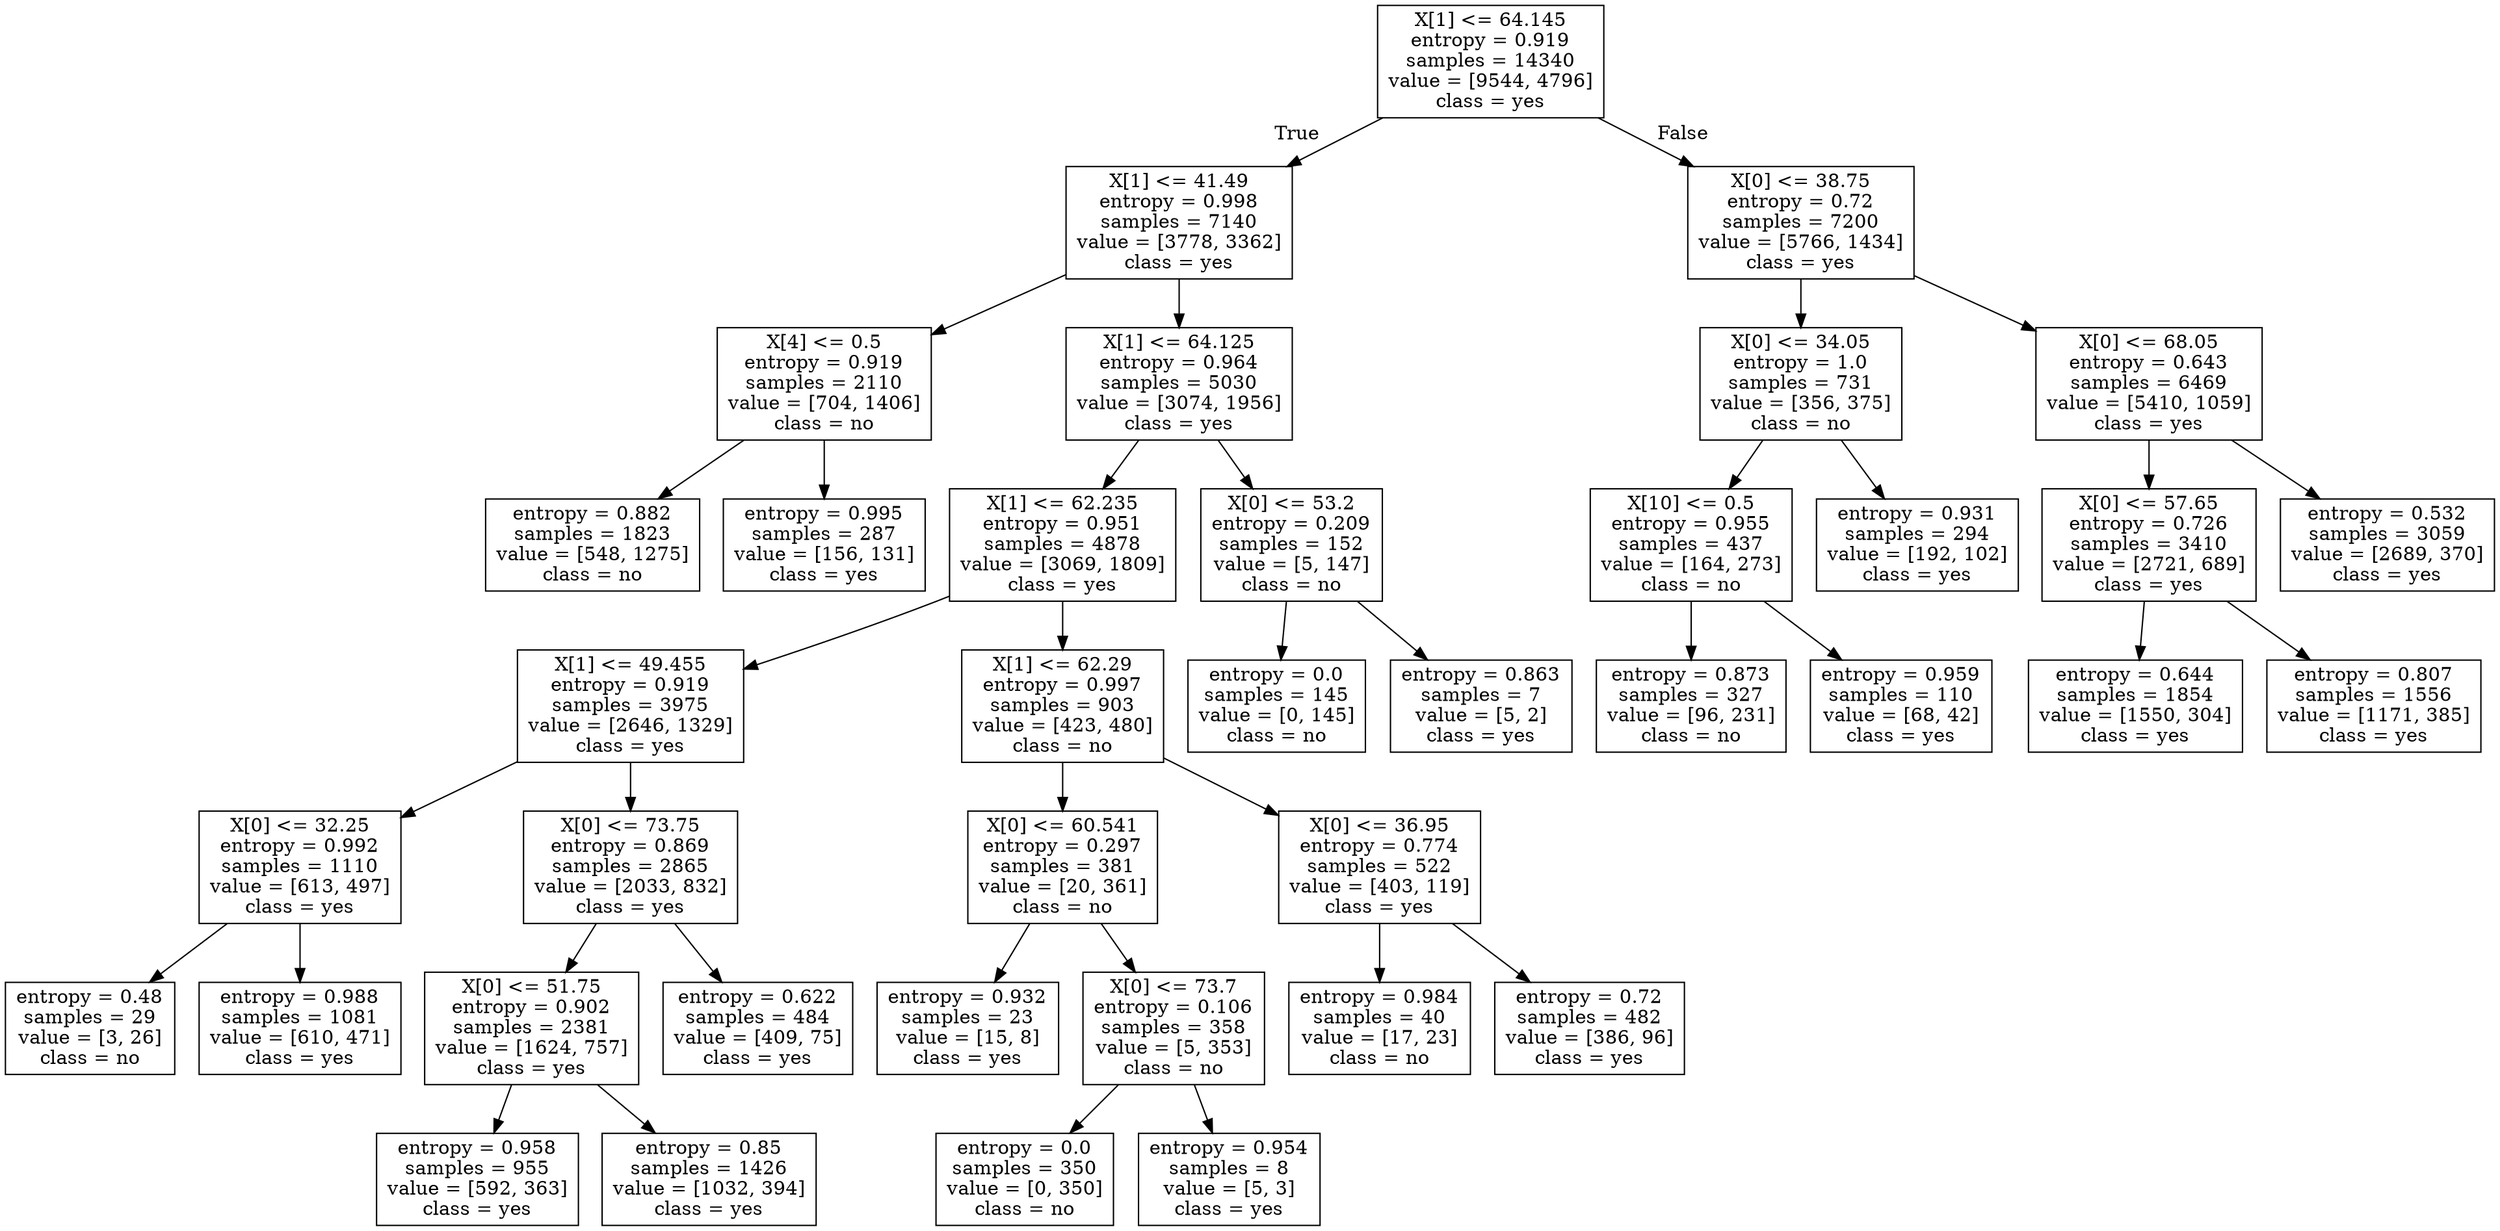 digraph Tree {
node [shape=box] ;
0 [label="X[1] <= 64.145\nentropy = 0.919\nsamples = 14340\nvalue = [9544, 4796]\nclass = yes"] ;
1 [label="X[1] <= 41.49\nentropy = 0.998\nsamples = 7140\nvalue = [3778, 3362]\nclass = yes"] ;
0 -> 1 [labeldistance=2.5, labelangle=45, headlabel="True"] ;
3 [label="X[4] <= 0.5\nentropy = 0.919\nsamples = 2110\nvalue = [704, 1406]\nclass = no"] ;
1 -> 3 ;
19 [label="entropy = 0.882\nsamples = 1823\nvalue = [548, 1275]\nclass = no"] ;
3 -> 19 ;
20 [label="entropy = 0.995\nsamples = 287\nvalue = [156, 131]\nclass = yes"] ;
3 -> 20 ;
4 [label="X[1] <= 64.125\nentropy = 0.964\nsamples = 5030\nvalue = [3074, 1956]\nclass = yes"] ;
1 -> 4 ;
7 [label="X[1] <= 62.235\nentropy = 0.951\nsamples = 4878\nvalue = [3069, 1809]\nclass = yes"] ;
4 -> 7 ;
9 [label="X[1] <= 49.455\nentropy = 0.919\nsamples = 3975\nvalue = [2646, 1329]\nclass = yes"] ;
7 -> 9 ;
13 [label="X[0] <= 32.25\nentropy = 0.992\nsamples = 1110\nvalue = [613, 497]\nclass = yes"] ;
9 -> 13 ;
35 [label="entropy = 0.48\nsamples = 29\nvalue = [3, 26]\nclass = no"] ;
13 -> 35 ;
36 [label="entropy = 0.988\nsamples = 1081\nvalue = [610, 471]\nclass = yes"] ;
13 -> 36 ;
14 [label="X[0] <= 73.75\nentropy = 0.869\nsamples = 2865\nvalue = [2033, 832]\nclass = yes"] ;
9 -> 14 ;
21 [label="X[0] <= 51.75\nentropy = 0.902\nsamples = 2381\nvalue = [1624, 757]\nclass = yes"] ;
14 -> 21 ;
33 [label="entropy = 0.958\nsamples = 955\nvalue = [592, 363]\nclass = yes"] ;
21 -> 33 ;
34 [label="entropy = 0.85\nsamples = 1426\nvalue = [1032, 394]\nclass = yes"] ;
21 -> 34 ;
22 [label="entropy = 0.622\nsamples = 484\nvalue = [409, 75]\nclass = yes"] ;
14 -> 22 ;
10 [label="X[1] <= 62.29\nentropy = 0.997\nsamples = 903\nvalue = [423, 480]\nclass = no"] ;
7 -> 10 ;
11 [label="X[0] <= 60.541\nentropy = 0.297\nsamples = 381\nvalue = [20, 361]\nclass = no"] ;
10 -> 11 ;
17 [label="entropy = 0.932\nsamples = 23\nvalue = [15, 8]\nclass = yes"] ;
11 -> 17 ;
18 [label="X[0] <= 73.7\nentropy = 0.106\nsamples = 358\nvalue = [5, 353]\nclass = no"] ;
11 -> 18 ;
25 [label="entropy = 0.0\nsamples = 350\nvalue = [0, 350]\nclass = no"] ;
18 -> 25 ;
26 [label="entropy = 0.954\nsamples = 8\nvalue = [5, 3]\nclass = yes"] ;
18 -> 26 ;
12 [label="X[0] <= 36.95\nentropy = 0.774\nsamples = 522\nvalue = [403, 119]\nclass = yes"] ;
10 -> 12 ;
37 [label="entropy = 0.984\nsamples = 40\nvalue = [17, 23]\nclass = no"] ;
12 -> 37 ;
38 [label="entropy = 0.72\nsamples = 482\nvalue = [386, 96]\nclass = yes"] ;
12 -> 38 ;
8 [label="X[0] <= 53.2\nentropy = 0.209\nsamples = 152\nvalue = [5, 147]\nclass = no"] ;
4 -> 8 ;
31 [label="entropy = 0.0\nsamples = 145\nvalue = [0, 145]\nclass = no"] ;
8 -> 31 ;
32 [label="entropy = 0.863\nsamples = 7\nvalue = [5, 2]\nclass = yes"] ;
8 -> 32 ;
2 [label="X[0] <= 38.75\nentropy = 0.72\nsamples = 7200\nvalue = [5766, 1434]\nclass = yes"] ;
0 -> 2 [labeldistance=2.5, labelangle=-45, headlabel="False"] ;
5 [label="X[0] <= 34.05\nentropy = 1.0\nsamples = 731\nvalue = [356, 375]\nclass = no"] ;
2 -> 5 ;
23 [label="X[10] <= 0.5\nentropy = 0.955\nsamples = 437\nvalue = [164, 273]\nclass = no"] ;
5 -> 23 ;
29 [label="entropy = 0.873\nsamples = 327\nvalue = [96, 231]\nclass = no"] ;
23 -> 29 ;
30 [label="entropy = 0.959\nsamples = 110\nvalue = [68, 42]\nclass = yes"] ;
23 -> 30 ;
24 [label="entropy = 0.931\nsamples = 294\nvalue = [192, 102]\nclass = yes"] ;
5 -> 24 ;
6 [label="X[0] <= 68.05\nentropy = 0.643\nsamples = 6469\nvalue = [5410, 1059]\nclass = yes"] ;
2 -> 6 ;
15 [label="X[0] <= 57.65\nentropy = 0.726\nsamples = 3410\nvalue = [2721, 689]\nclass = yes"] ;
6 -> 15 ;
27 [label="entropy = 0.644\nsamples = 1854\nvalue = [1550, 304]\nclass = yes"] ;
15 -> 27 ;
28 [label="entropy = 0.807\nsamples = 1556\nvalue = [1171, 385]\nclass = yes"] ;
15 -> 28 ;
16 [label="entropy = 0.532\nsamples = 3059\nvalue = [2689, 370]\nclass = yes"] ;
6 -> 16 ;
}